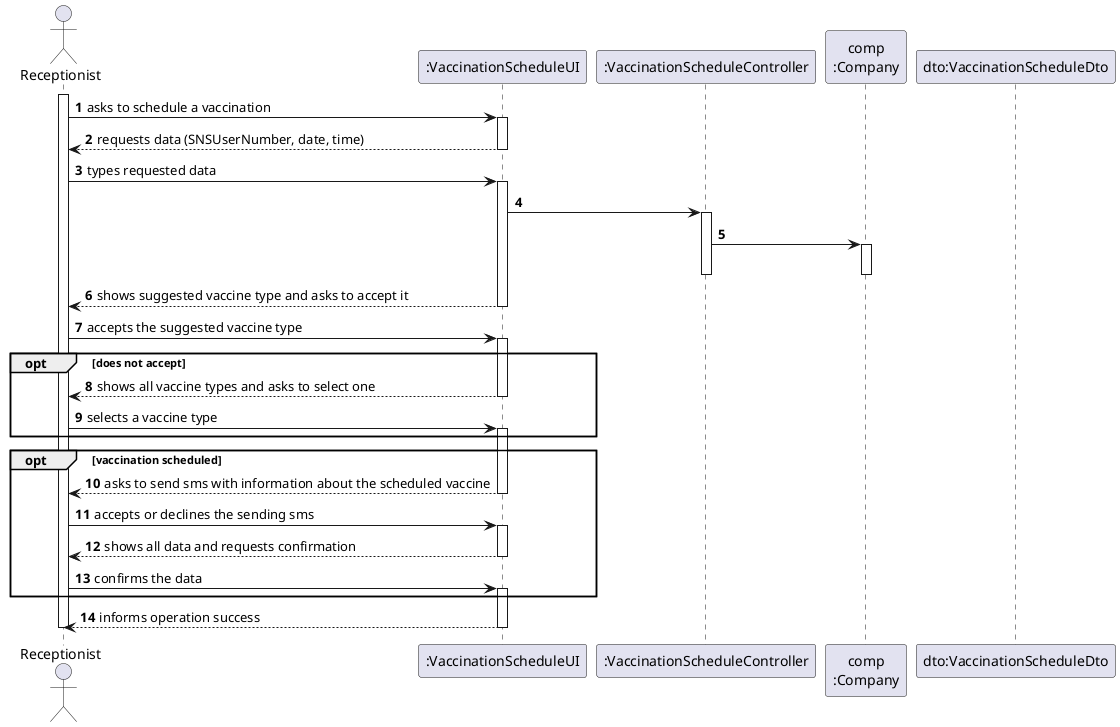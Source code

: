 @startuml US02_SD
autonumber
'hide footbox
actor "Receptionist" as RECEPT

participant ":VaccinationScheduleUI" as UI
participant ":VaccinationScheduleController" as CTRL
participant "comp\n:Company" as COMP
participant "dto:VaccinationScheduleDto" as DTO

activate RECEPT
RECEPT -> UI : asks to schedule a vaccination
activate UI
UI --> RECEPT : requests data (SNSUserNumber, date, time)
deactivate UI

RECEPT -> UI : types requested data
activate UI

UI -> CTRL
activate CTRL

CTRL -> COMP
activate COMP
deactivate CTRL
deactivate COMP

UI --> RECEPT : shows suggested vaccine type and asks to accept it
deactivate UI

RECEPT -> UI : accepts the suggested vaccine type
activate UI

opt does not accept
UI --> RECEPT : shows all vaccine types and asks to select one
deactivate UI
RECEPT -> UI : selects a vaccine type
activate UI
end

opt vaccination scheduled 
UI --> RECEPT : asks to send sms with information about the scheduled vaccine
deactivate UI
RECEPT -> UI : accepts or declines the sending sms
activate UI

UI --> RECEPT : shows all data and requests confirmation
deactivate UI
RECEPT -> UI : confirms the data
activate UI
end

UI --> RECEPT : informs operation success
deactivate UI


deactivate RECEPT

@enduml